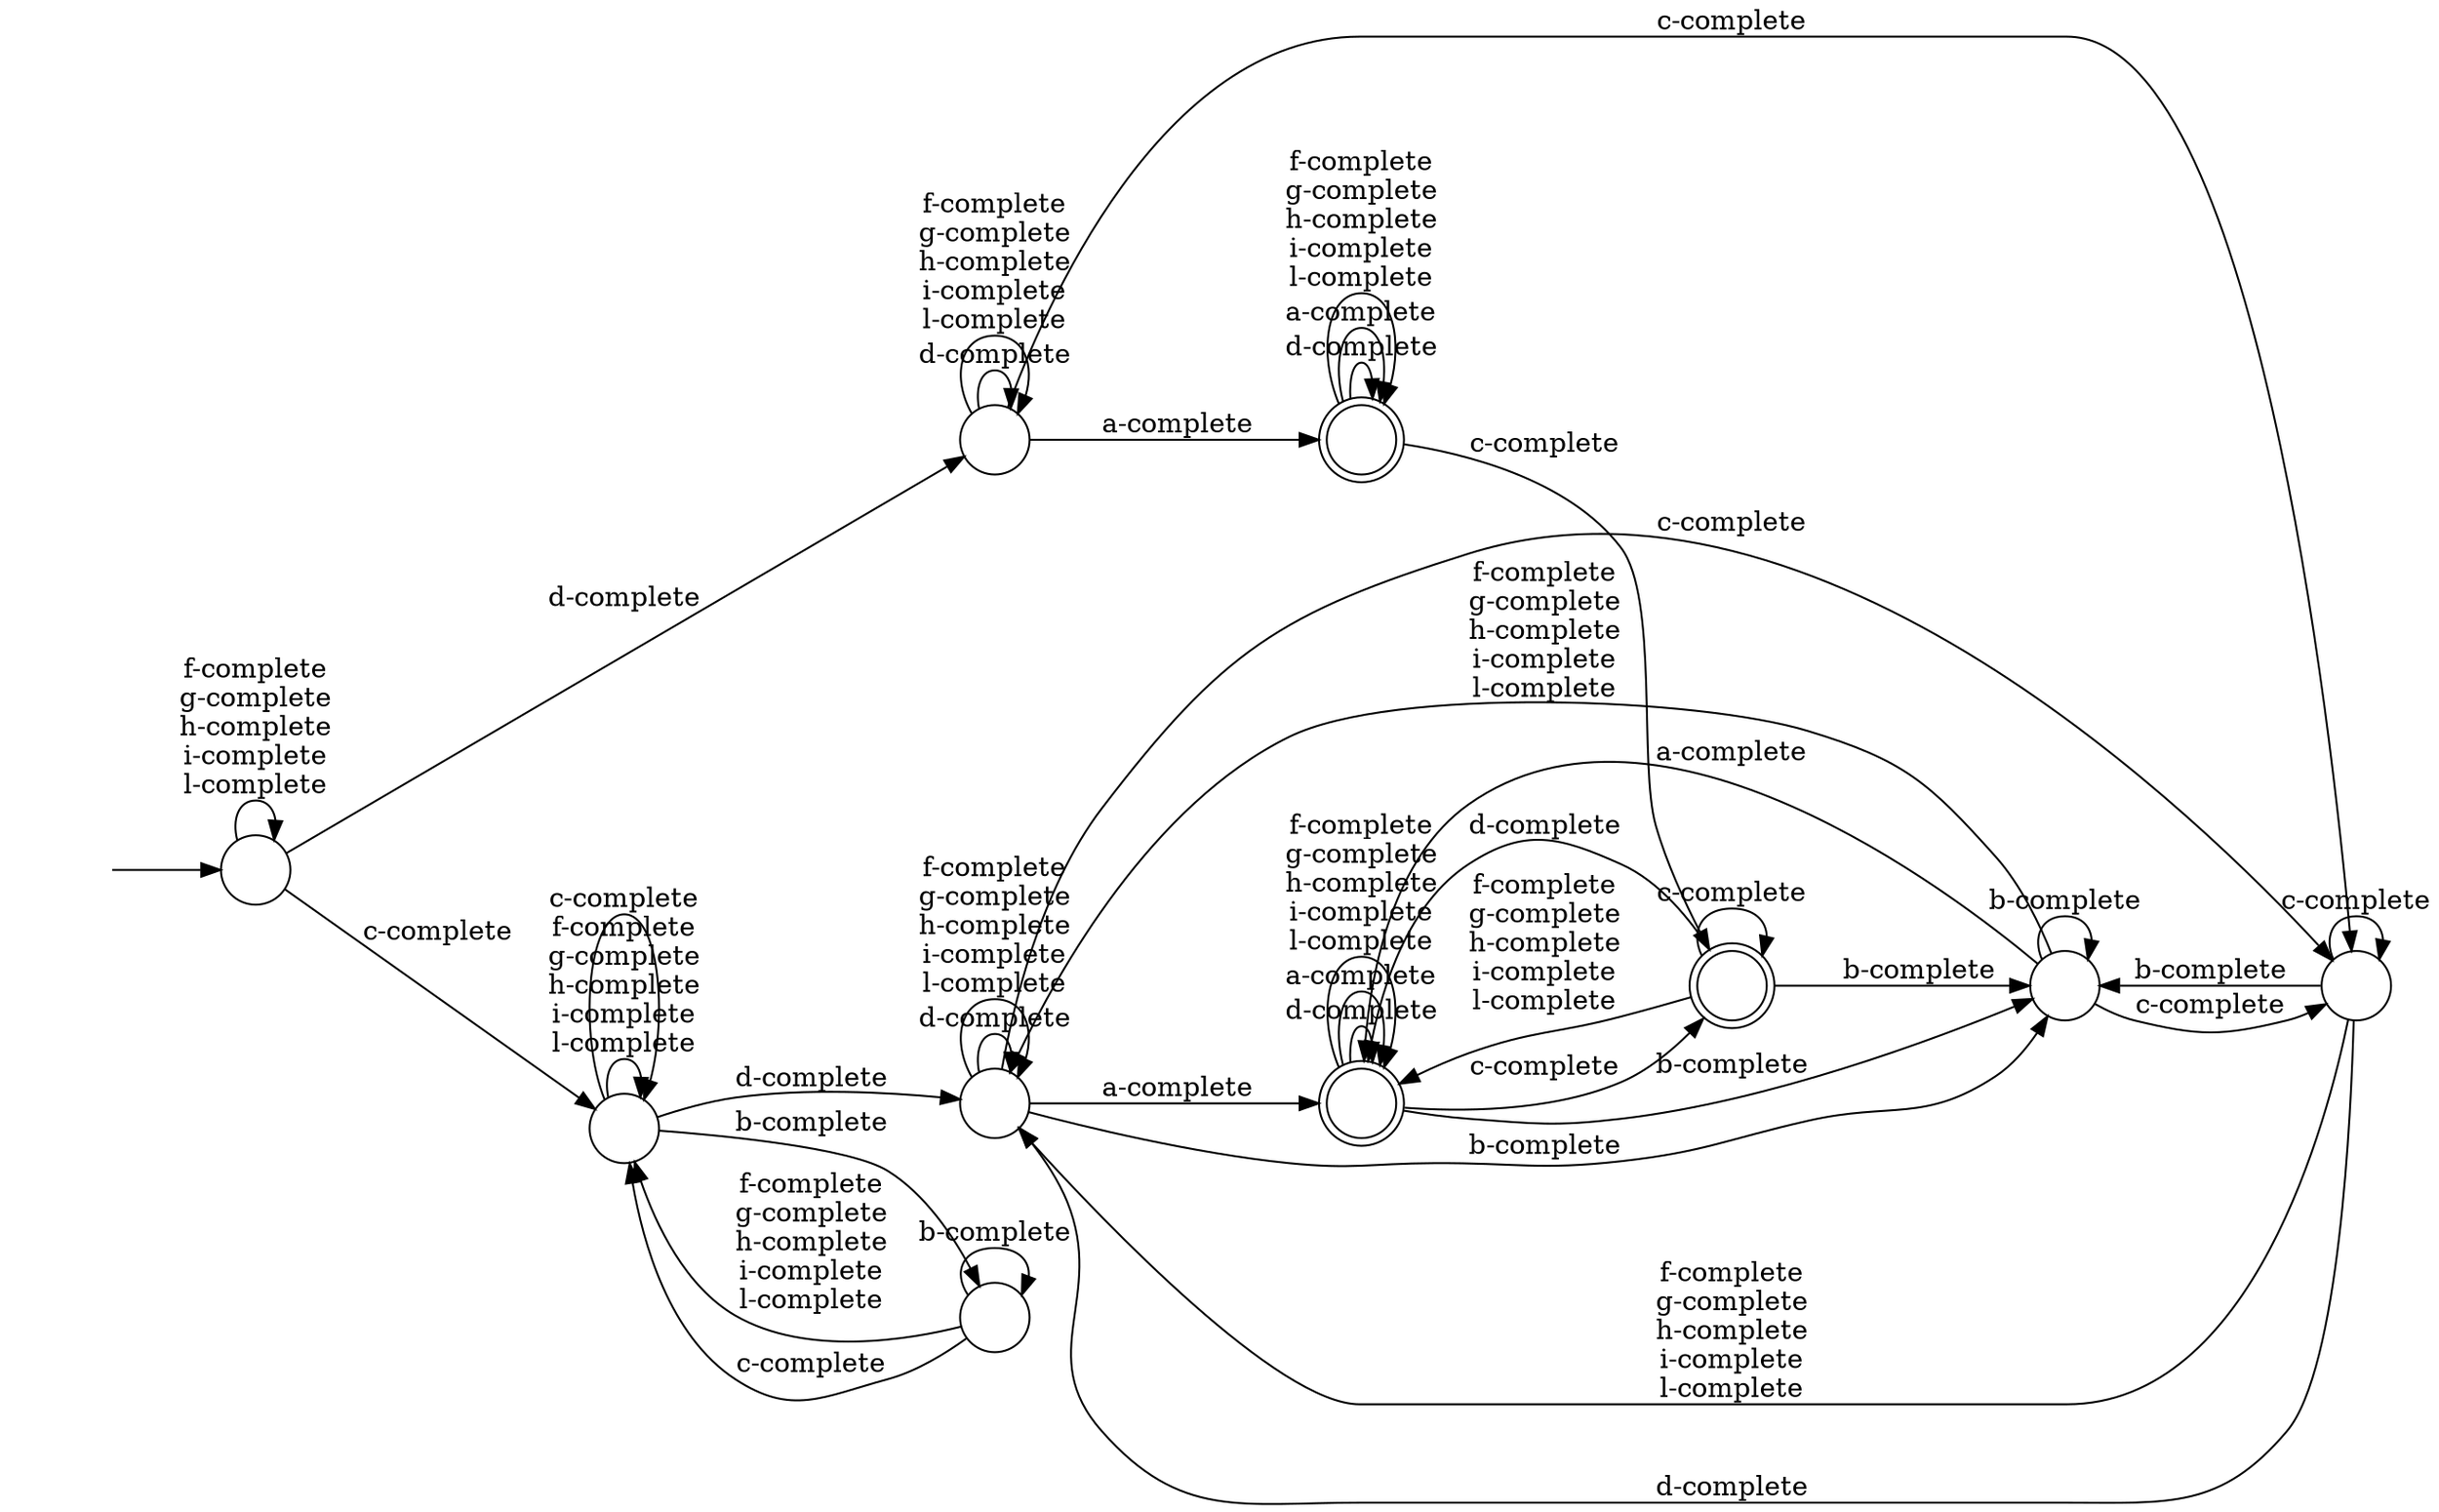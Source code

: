 digraph Automaton {
  rankdir = LR;
  0 [shape=circle,label=""];
  0 -> 0 [label="d-complete"]
  0 -> 2 [label="a-complete"]
  0 -> 0 [label="f-complete\ng-complete\nh-complete\ni-complete\nl-complete"]
  0 -> 3 [label="b-complete"]
  0 -> 9 [label="c-complete"]
  1 [shape=circle,label=""];
  1 -> 1 [label="b-complete"]
  1 -> 5 [label="f-complete\ng-complete\nh-complete\ni-complete\nl-complete"]
  1 -> 5 [label="c-complete"]
  2 [shape=doublecircle,label=""];
  2 -> 2 [label="d-complete"]
  2 -> 2 [label="a-complete"]
  2 -> 2 [label="f-complete\ng-complete\nh-complete\ni-complete\nl-complete"]
  2 -> 3 [label="b-complete"]
  2 -> 6 [label="c-complete"]
  3 [shape=circle,label=""];
  3 -> 2 [label="a-complete"]
  3 -> 0 [label="f-complete\ng-complete\nh-complete\ni-complete\nl-complete"]
  3 -> 3 [label="b-complete"]
  3 -> 9 [label="c-complete"]
  4 [shape=circle,label=""];
  4 -> 4 [label="d-complete"]
  4 -> 7 [label="a-complete"]
  4 -> 4 [label="f-complete\ng-complete\nh-complete\ni-complete\nl-complete"]
  4 -> 9 [label="c-complete"]
  5 [shape=circle,label=""];
  5 -> 0 [label="d-complete"]
  5 -> 1 [label="b-complete"]
  5 -> 5 [label="f-complete\ng-complete\nh-complete\ni-complete\nl-complete"]
  5 -> 5 [label="c-complete"]
  6 [shape=doublecircle,label=""];
  6 -> 2 [label="d-complete"]
  6 -> 2 [label="f-complete\ng-complete\nh-complete\ni-complete\nl-complete"]
  6 -> 3 [label="b-complete"]
  6 -> 6 [label="c-complete"]
  7 [shape=doublecircle,label=""];
  7 -> 7 [label="d-complete"]
  7 -> 7 [label="a-complete"]
  7 -> 7 [label="f-complete\ng-complete\nh-complete\ni-complete\nl-complete"]
  7 -> 6 [label="c-complete"]
  8 [shape=circle,label=""];
  initial [shape=plaintext,label=""];
  initial -> 8
  8 -> 4 [label="d-complete"]
  8 -> 8 [label="f-complete\ng-complete\nh-complete\ni-complete\nl-complete"]
  8 -> 5 [label="c-complete"]
  9 [shape=circle,label=""];
  9 -> 0 [label="d-complete"]
  9 -> 0 [label="f-complete\ng-complete\nh-complete\ni-complete\nl-complete"]
  9 -> 3 [label="b-complete"]
  9 -> 9 [label="c-complete"]
}
